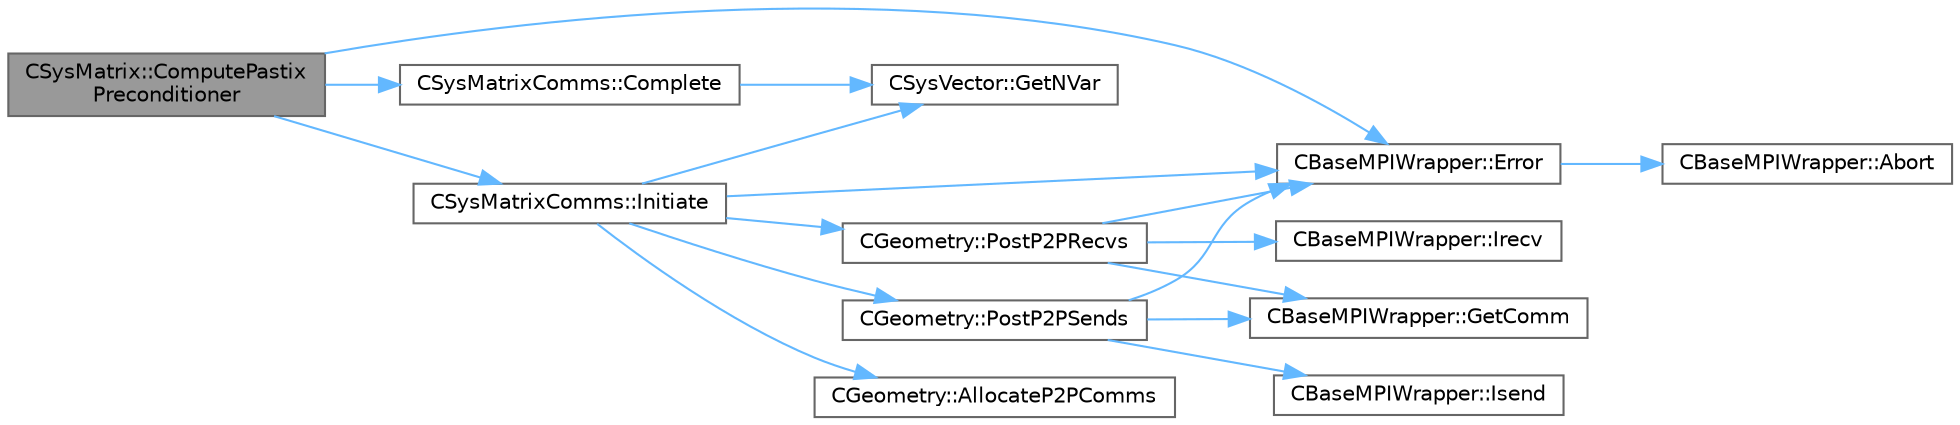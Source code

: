 digraph "CSysMatrix::ComputePastixPreconditioner"
{
 // LATEX_PDF_SIZE
  bgcolor="transparent";
  edge [fontname=Helvetica,fontsize=10,labelfontname=Helvetica,labelfontsize=10];
  node [fontname=Helvetica,fontsize=10,shape=box,height=0.2,width=0.4];
  rankdir="LR";
  Node1 [id="Node000001",label="CSysMatrix::ComputePastix\lPreconditioner",height=0.2,width=0.4,color="gray40", fillcolor="grey60", style="filled", fontcolor="black",tooltip="Apply the PaStiX factorization to CSysVec."];
  Node1 -> Node2 [id="edge1_Node000001_Node000002",color="steelblue1",style="solid",tooltip=" "];
  Node2 [id="Node000002",label="CSysMatrixComms::Complete",height=0.2,width=0.4,color="grey40", fillcolor="white", style="filled",URL="$structCSysMatrixComms.html#a672e72a89fc1ae7345d0ce91bd81972b",tooltip="Routine to complete the set of non-blocking communications launched by Initiate() and unpacking of th..."];
  Node2 -> Node3 [id="edge2_Node000002_Node000003",color="steelblue1",style="solid",tooltip=" "];
  Node3 [id="Node000003",label="CSysVector::GetNVar",height=0.2,width=0.4,color="grey40", fillcolor="white", style="filled",URL="$classCSysVector.html#ac0b4bcd823f7905143430a7bbdcad6f2",tooltip="return the number of variables at each block (typically number per node)"];
  Node1 -> Node4 [id="edge3_Node000001_Node000004",color="steelblue1",style="solid",tooltip=" "];
  Node4 [id="Node000004",label="CBaseMPIWrapper::Error",height=0.2,width=0.4,color="grey40", fillcolor="white", style="filled",URL="$classCBaseMPIWrapper.html#a04457c47629bda56704e6a8804833eeb",tooltip=" "];
  Node4 -> Node5 [id="edge4_Node000004_Node000005",color="steelblue1",style="solid",tooltip=" "];
  Node5 [id="Node000005",label="CBaseMPIWrapper::Abort",height=0.2,width=0.4,color="grey40", fillcolor="white", style="filled",URL="$classCBaseMPIWrapper.html#af7297d861dca86b45cf561b6ab642e8f",tooltip=" "];
  Node1 -> Node6 [id="edge5_Node000001_Node000006",color="steelblue1",style="solid",tooltip=" "];
  Node6 [id="Node000006",label="CSysMatrixComms::Initiate",height=0.2,width=0.4,color="grey40", fillcolor="white", style="filled",URL="$structCSysMatrixComms.html#abaab86d2a9c3a43ef4ed2de79d4e905a",tooltip="Routine to load a vector quantity into the data structures for MPI point-to-point communication and t..."];
  Node6 -> Node7 [id="edge6_Node000006_Node000007",color="steelblue1",style="solid",tooltip=" "];
  Node7 [id="Node000007",label="CGeometry::AllocateP2PComms",height=0.2,width=0.4,color="grey40", fillcolor="white", style="filled",URL="$classCGeometry.html#ab8d78a9f4017431b7542e154f58a7e63",tooltip="Routine to allocate buffers for point-to-point MPI communications. Also called to dynamically realloc..."];
  Node6 -> Node4 [id="edge7_Node000006_Node000004",color="steelblue1",style="solid",tooltip=" "];
  Node6 -> Node3 [id="edge8_Node000006_Node000003",color="steelblue1",style="solid",tooltip=" "];
  Node6 -> Node8 [id="edge9_Node000006_Node000008",color="steelblue1",style="solid",tooltip=" "];
  Node8 [id="Node000008",label="CGeometry::PostP2PRecvs",height=0.2,width=0.4,color="grey40", fillcolor="white", style="filled",URL="$classCGeometry.html#a0951357cde88070db559d6d2511a515d",tooltip="Routine to launch non-blocking recvs only for all point-to-point communication with neighboring parti..."];
  Node8 -> Node4 [id="edge10_Node000008_Node000004",color="steelblue1",style="solid",tooltip=" "];
  Node8 -> Node9 [id="edge11_Node000008_Node000009",color="steelblue1",style="solid",tooltip=" "];
  Node9 [id="Node000009",label="CBaseMPIWrapper::GetComm",height=0.2,width=0.4,color="grey40", fillcolor="white", style="filled",URL="$classCBaseMPIWrapper.html#a8154391fc3522954802889d81d4ef5da",tooltip=" "];
  Node8 -> Node10 [id="edge12_Node000008_Node000010",color="steelblue1",style="solid",tooltip=" "];
  Node10 [id="Node000010",label="CBaseMPIWrapper::Irecv",height=0.2,width=0.4,color="grey40", fillcolor="white", style="filled",URL="$classCBaseMPIWrapper.html#a672b3e2ba61a86f9a157e7623389c000",tooltip=" "];
  Node6 -> Node11 [id="edge13_Node000006_Node000011",color="steelblue1",style="solid",tooltip=" "];
  Node11 [id="Node000011",label="CGeometry::PostP2PSends",height=0.2,width=0.4,color="grey40", fillcolor="white", style="filled",URL="$classCGeometry.html#a3fd5ef26d01c258616c8bd5f83e345f5",tooltip="Routine to launch a single non-blocking send once the buffer is loaded for a point-to-point commucati..."];
  Node11 -> Node4 [id="edge14_Node000011_Node000004",color="steelblue1",style="solid",tooltip=" "];
  Node11 -> Node9 [id="edge15_Node000011_Node000009",color="steelblue1",style="solid",tooltip=" "];
  Node11 -> Node12 [id="edge16_Node000011_Node000012",color="steelblue1",style="solid",tooltip=" "];
  Node12 [id="Node000012",label="CBaseMPIWrapper::Isend",height=0.2,width=0.4,color="grey40", fillcolor="white", style="filled",URL="$classCBaseMPIWrapper.html#a4009cae40f1e050b3635a8d803dbfa3d",tooltip=" "];
}
